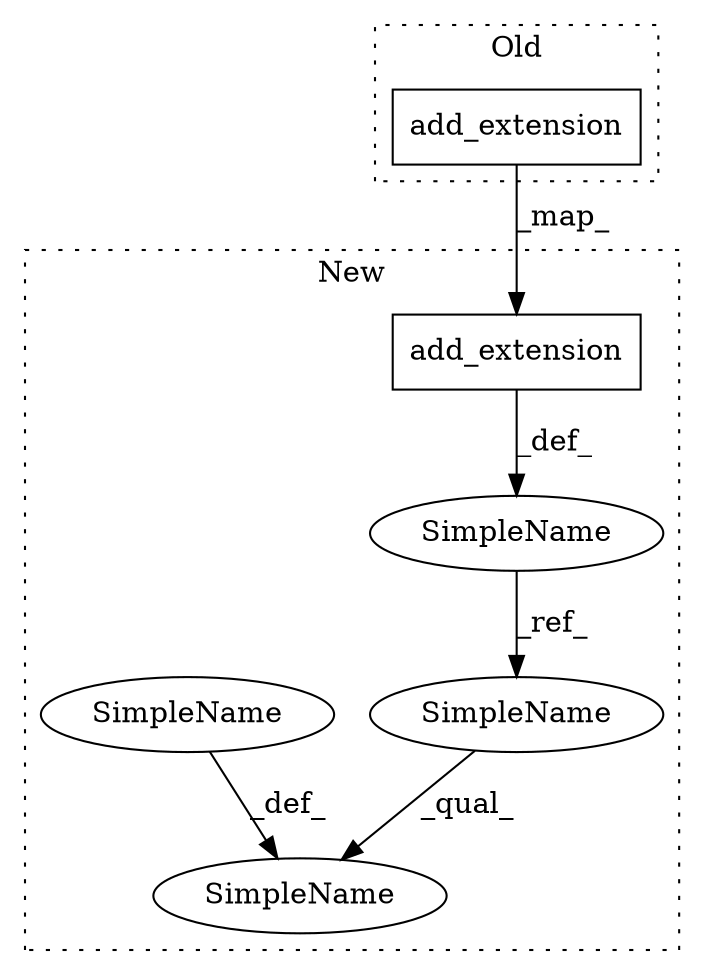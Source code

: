 digraph G {
subgraph cluster0 {
1 [label="add_extension" a="32" s="1467,1665" l="14,-205" shape="box"];
label = "Old";
style="dotted";
}
subgraph cluster1 {
2 [label="add_extension" a="32" s="1548,1746" l="14,-205" shape="box"];
3 [label="SimpleName" a="42" s="1535" l="0" shape="ellipse"];
4 [label="SimpleName" a="42" s="1769" l="0" shape="ellipse"];
5 [label="SimpleName" a="42" s="1791" l="0" shape="ellipse"];
6 [label="SimpleName" a="42" s="1769" l="0" shape="ellipse"];
label = "New";
style="dotted";
}
1 -> 2 [label="_map_"];
2 -> 3 [label="_def_"];
3 -> 6 [label="_ref_"];
5 -> 4 [label="_def_"];
6 -> 4 [label="_qual_"];
}